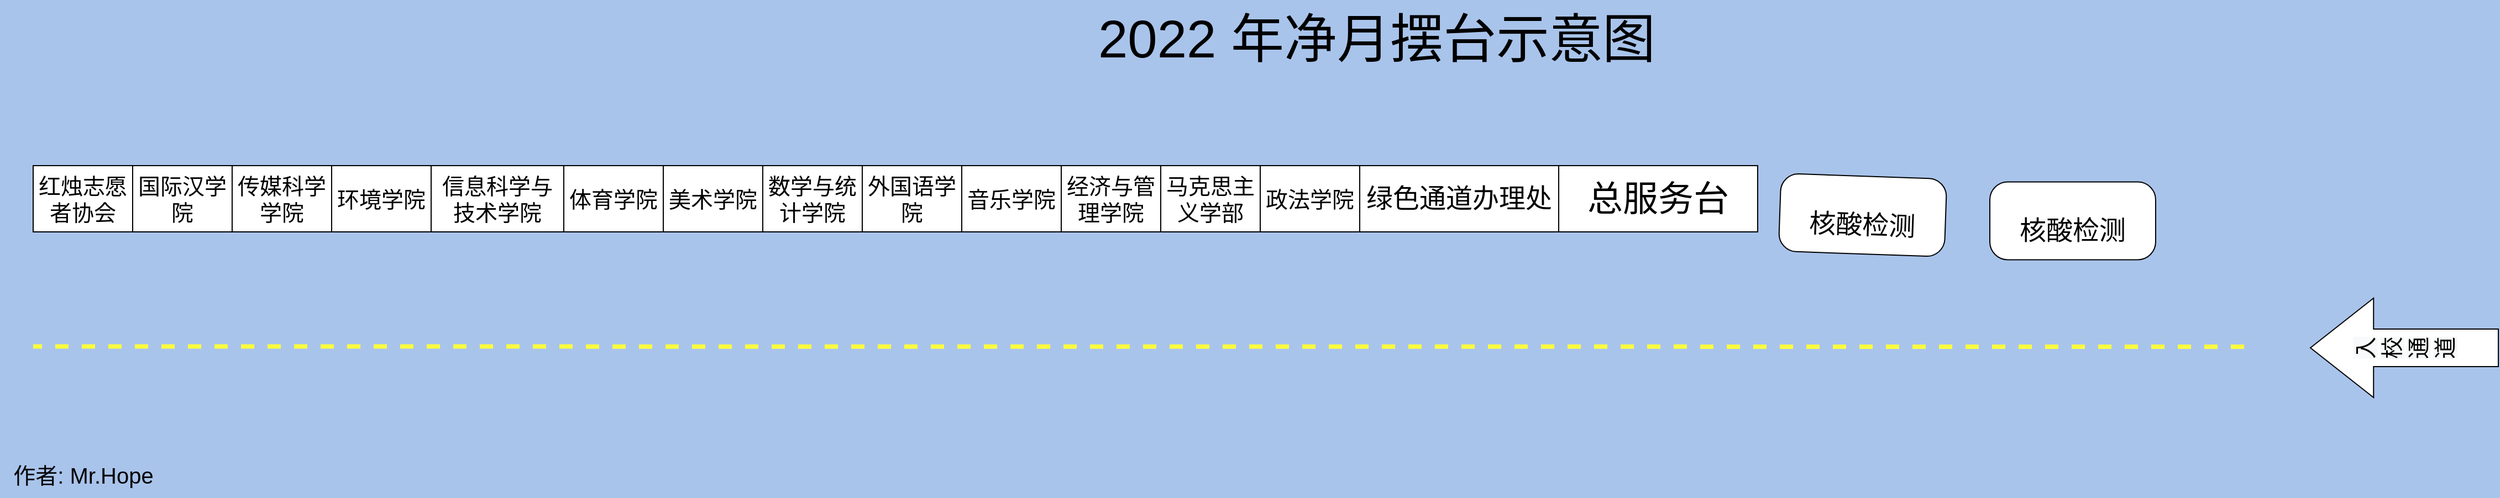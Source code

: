 <mxfile version="20.2.7" type="device"><diagram id="X9Amtu-phVKzB_DIjZQJ" name="第 1 页"><mxGraphModel dx="3023" dy="1710" grid="1" gridSize="10" guides="1" tooltips="1" connect="1" arrows="1" fold="1" page="1" pageScale="1" pageWidth="2400" pageHeight="500" background="#A9C4EB" math="0" shadow="0"><root><mxCell id="0"/><mxCell id="1" parent="0"/><mxCell id="ZIifITPu3Ui5AKhxryXv-1" value="&lt;span style=&quot;background-color: rgb(248, 249, 250);&quot;&gt;入&lt;/span&gt;&lt;br&gt;&lt;span style=&quot;background-color: rgb(248, 249, 250);&quot;&gt;校&lt;/span&gt;&lt;br&gt;&lt;span style=&quot;background-color: rgb(248, 249, 250);&quot;&gt;通&lt;/span&gt;&lt;br&gt;&lt;span style=&quot;background-color: rgb(248, 249, 250);&quot;&gt;道&lt;/span&gt;" style="shape=singleArrow;direction=west;whiteSpace=wrap;html=1;rounded=0;fontSize=20;rotation=0;arrowWidth=0.378;arrowSize=0.336;horizontal=0;" vertex="1" parent="1"><mxGeometry x="2110" y="300" width="170" height="90" as="geometry"/></mxCell><mxCell id="ZIifITPu3Ui5AKhxryXv-2" value="" style="endArrow=none;dashed=1;html=1;strokeWidth=4;rounded=0;fontSize=48;fillColor=#e3c800;strokeColor=#FCFC3F;startSize=10;jumpSize=3;" edge="1" parent="1"><mxGeometry width="50" height="50" relative="1" as="geometry"><mxPoint x="2050" y="344" as="sourcePoint"/><mxPoint x="50" y="343.75" as="targetPoint"/></mxGeometry></mxCell><mxCell id="ZIifITPu3Ui5AKhxryXv-4" value="2022 年净月摆台示意图" style="text;html=1;resizable=0;autosize=1;align=center;verticalAlign=middle;points=[];fillColor=none;strokeColor=none;rounded=0;fontSize=48;" vertex="1" parent="1"><mxGeometry x="1000" y="30" width="530" height="70" as="geometry"/></mxCell><mxCell id="ZIifITPu3Ui5AKhxryXv-16" value="绿色通道办理处" style="rounded=0;whiteSpace=wrap;html=1;fontSize=24;" vertex="1" parent="1"><mxGeometry x="1250" y="180" width="180" height="60" as="geometry"/></mxCell><mxCell id="ZIifITPu3Ui5AKhxryXv-17" value="&lt;font style=&quot;font-size: 20px;&quot;&gt;作者: Mr.Hope&lt;/font&gt;" style="text;html=1;resizable=0;autosize=1;align=center;verticalAlign=middle;points=[];fillColor=none;strokeColor=none;rounded=0;fontSize=20;" vertex="1" parent="1"><mxGeometry x="20" y="440" width="150" height="40" as="geometry"/></mxCell><mxCell id="ZIifITPu3Ui5AKhxryXv-18" value="&lt;font style=&quot;font-size: 24px;&quot;&gt;核酸检测&lt;/font&gt;" style="rounded=1;whiteSpace=wrap;html=1;fontSize=48;rotation=2;arcSize=23;" vertex="1" parent="1"><mxGeometry x="1630" y="189.56" width="150" height="70.44" as="geometry"/></mxCell><mxCell id="ZIifITPu3Ui5AKhxryXv-19" value="&lt;font style=&quot;font-size: 24px;&quot;&gt;核酸检测&lt;/font&gt;" style="rounded=1;whiteSpace=wrap;html=1;fontSize=48;rotation=0;arcSize=23;" vertex="1" parent="1"><mxGeometry x="1820" y="194.78" width="150" height="70.44" as="geometry"/></mxCell><mxCell id="ZIifITPu3Ui5AKhxryXv-20" value="总服务台" style="rounded=0;whiteSpace=wrap;html=1;fontSize=32;" vertex="1" parent="1"><mxGeometry x="1430" y="180" width="180" height="60" as="geometry"/></mxCell><mxCell id="ZIifITPu3Ui5AKhxryXv-21" value="政法学院" style="rounded=0;whiteSpace=wrap;html=1;fontSize=20;" vertex="1" parent="1"><mxGeometry x="1160" y="180" width="90" height="60" as="geometry"/></mxCell><mxCell id="ZIifITPu3Ui5AKhxryXv-22" value="马克思主义学部" style="rounded=0;whiteSpace=wrap;html=1;fontSize=20;" vertex="1" parent="1"><mxGeometry x="1070" y="180" width="90" height="60" as="geometry"/></mxCell><mxCell id="ZIifITPu3Ui5AKhxryXv-23" value="经济与管理学院" style="rounded=0;whiteSpace=wrap;html=1;fontSize=20;" vertex="1" parent="1"><mxGeometry x="980" y="180" width="90" height="60" as="geometry"/></mxCell><mxCell id="ZIifITPu3Ui5AKhxryXv-24" value="音乐学院" style="rounded=0;whiteSpace=wrap;html=1;fontSize=20;" vertex="1" parent="1"><mxGeometry x="890" y="180" width="90" height="60" as="geometry"/></mxCell><mxCell id="ZIifITPu3Ui5AKhxryXv-25" value="外国语学院" style="rounded=0;whiteSpace=wrap;html=1;fontSize=20;" vertex="1" parent="1"><mxGeometry x="800" y="180" width="90" height="60" as="geometry"/></mxCell><mxCell id="ZIifITPu3Ui5AKhxryXv-26" value="数学与统计学院" style="rounded=0;whiteSpace=wrap;html=1;fontSize=20;" vertex="1" parent="1"><mxGeometry x="710" y="180" width="90" height="60" as="geometry"/></mxCell><mxCell id="ZIifITPu3Ui5AKhxryXv-27" value="美术学院" style="rounded=0;whiteSpace=wrap;html=1;fontSize=20;" vertex="1" parent="1"><mxGeometry x="620" y="180" width="90" height="60" as="geometry"/></mxCell><mxCell id="ZIifITPu3Ui5AKhxryXv-28" value="体育学院" style="rounded=0;whiteSpace=wrap;html=1;fontSize=20;" vertex="1" parent="1"><mxGeometry x="530" y="180" width="90" height="60" as="geometry"/></mxCell><mxCell id="ZIifITPu3Ui5AKhxryXv-29" value="信息科学与技术学院" style="rounded=0;whiteSpace=wrap;html=1;fontSize=20;" vertex="1" parent="1"><mxGeometry x="410" y="180" width="120" height="60" as="geometry"/></mxCell><mxCell id="ZIifITPu3Ui5AKhxryXv-32" value="环境学院" style="rounded=0;whiteSpace=wrap;html=1;fontSize=20;" vertex="1" parent="1"><mxGeometry x="320" y="180" width="90" height="60" as="geometry"/></mxCell><mxCell id="ZIifITPu3Ui5AKhxryXv-33" value="传媒科学学院" style="rounded=0;whiteSpace=wrap;html=1;fontSize=20;" vertex="1" parent="1"><mxGeometry x="230" y="180" width="90" height="60" as="geometry"/></mxCell><mxCell id="ZIifITPu3Ui5AKhxryXv-34" value="国际汉学院" style="rounded=0;whiteSpace=wrap;html=1;fontSize=20;" vertex="1" parent="1"><mxGeometry x="140" y="180" width="90" height="60" as="geometry"/></mxCell><mxCell id="ZIifITPu3Ui5AKhxryXv-35" value="红烛志愿者协会" style="rounded=0;whiteSpace=wrap;html=1;fontSize=20;" vertex="1" parent="1"><mxGeometry x="50" y="180" width="90" height="60" as="geometry"/></mxCell></root></mxGraphModel></diagram></mxfile>